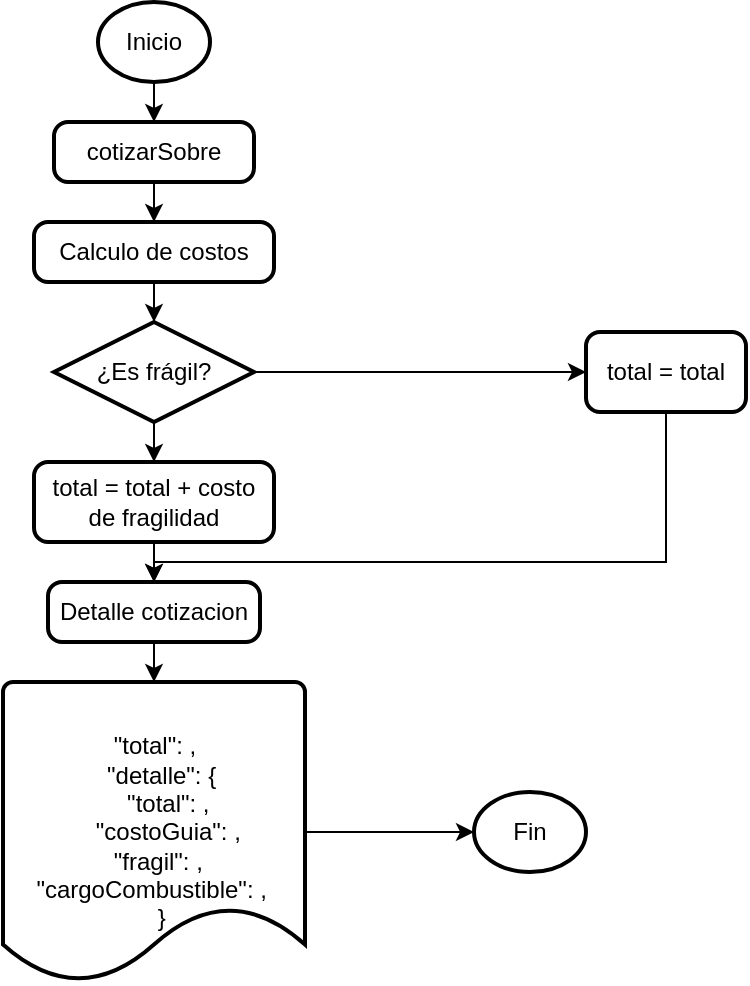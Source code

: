 <mxfile version="24.0.1" type="github">
  <diagram id="C5RBs43oDa-KdzZeNtuy" name="Page-1">
    <mxGraphModel dx="954" dy="600" grid="1" gridSize="10" guides="1" tooltips="1" connect="1" arrows="1" fold="1" page="1" pageScale="1" pageWidth="827" pageHeight="1169" math="0" shadow="0">
      <root>
        <mxCell id="WIyWlLk6GJQsqaUBKTNV-0" />
        <mxCell id="WIyWlLk6GJQsqaUBKTNV-1" parent="WIyWlLk6GJQsqaUBKTNV-0" />
        <mxCell id="ihSQ56KvTefY_zQLN308-0" style="edgeStyle=orthogonalEdgeStyle;rounded=0;orthogonalLoop=1;jettySize=auto;html=1;exitX=0.5;exitY=1;exitDx=0;exitDy=0;exitPerimeter=0;entryX=0.5;entryY=0;entryDx=0;entryDy=0;" edge="1" parent="WIyWlLk6GJQsqaUBKTNV-1" source="ihSQ56KvTefY_zQLN308-1" target="ihSQ56KvTefY_zQLN308-4">
          <mxGeometry relative="1" as="geometry" />
        </mxCell>
        <mxCell id="ihSQ56KvTefY_zQLN308-1" value="Inicio" style="strokeWidth=2;html=1;shape=mxgraph.flowchart.start_1;whiteSpace=wrap;" vertex="1" parent="WIyWlLk6GJQsqaUBKTNV-1">
          <mxGeometry x="386" y="10" width="56" height="40" as="geometry" />
        </mxCell>
        <mxCell id="ihSQ56KvTefY_zQLN308-2" value="Fin" style="strokeWidth=2;html=1;shape=mxgraph.flowchart.start_1;whiteSpace=wrap;" vertex="1" parent="WIyWlLk6GJQsqaUBKTNV-1">
          <mxGeometry x="574" y="405" width="56" height="40" as="geometry" />
        </mxCell>
        <mxCell id="ihSQ56KvTefY_zQLN308-3" style="edgeStyle=orthogonalEdgeStyle;rounded=0;orthogonalLoop=1;jettySize=auto;html=1;exitX=0.5;exitY=1;exitDx=0;exitDy=0;entryX=0.5;entryY=0;entryDx=0;entryDy=0;" edge="1" parent="WIyWlLk6GJQsqaUBKTNV-1" source="ihSQ56KvTefY_zQLN308-4" target="ihSQ56KvTefY_zQLN308-5">
          <mxGeometry relative="1" as="geometry" />
        </mxCell>
        <mxCell id="ihSQ56KvTefY_zQLN308-4" value="cotizarSobre" style="rounded=1;whiteSpace=wrap;html=1;absoluteArcSize=1;arcSize=14;strokeWidth=2;" vertex="1" parent="WIyWlLk6GJQsqaUBKTNV-1">
          <mxGeometry x="364" y="70" width="100" height="30" as="geometry" />
        </mxCell>
        <mxCell id="ihSQ56KvTefY_zQLN308-5" value="Calculo de costos" style="rounded=1;whiteSpace=wrap;html=1;absoluteArcSize=1;arcSize=14;strokeWidth=2;" vertex="1" parent="WIyWlLk6GJQsqaUBKTNV-1">
          <mxGeometry x="354" y="120" width="120" height="30" as="geometry" />
        </mxCell>
        <mxCell id="ihSQ56KvTefY_zQLN308-6" style="edgeStyle=orthogonalEdgeStyle;rounded=0;orthogonalLoop=1;jettySize=auto;html=1;exitX=0.5;exitY=1;exitDx=0;exitDy=0;exitPerimeter=0;entryX=0.5;entryY=0;entryDx=0;entryDy=0;" edge="1" parent="WIyWlLk6GJQsqaUBKTNV-1" source="ihSQ56KvTefY_zQLN308-8" target="ihSQ56KvTefY_zQLN308-10">
          <mxGeometry relative="1" as="geometry" />
        </mxCell>
        <mxCell id="ihSQ56KvTefY_zQLN308-7" style="edgeStyle=orthogonalEdgeStyle;rounded=0;orthogonalLoop=1;jettySize=auto;html=1;exitX=1;exitY=0.5;exitDx=0;exitDy=0;exitPerimeter=0;entryX=0;entryY=0.5;entryDx=0;entryDy=0;" edge="1" parent="WIyWlLk6GJQsqaUBKTNV-1" source="ihSQ56KvTefY_zQLN308-8" target="ihSQ56KvTefY_zQLN308-12">
          <mxGeometry relative="1" as="geometry" />
        </mxCell>
        <mxCell id="ihSQ56KvTefY_zQLN308-8" value="¿Es frágil?" style="strokeWidth=2;html=1;shape=mxgraph.flowchart.decision;whiteSpace=wrap;" vertex="1" parent="WIyWlLk6GJQsqaUBKTNV-1">
          <mxGeometry x="364" y="170" width="100" height="50" as="geometry" />
        </mxCell>
        <mxCell id="ihSQ56KvTefY_zQLN308-9" style="edgeStyle=orthogonalEdgeStyle;rounded=0;orthogonalLoop=1;jettySize=auto;html=1;exitX=0.5;exitY=1;exitDx=0;exitDy=0;entryX=0.5;entryY=0;entryDx=0;entryDy=0;" edge="1" parent="WIyWlLk6GJQsqaUBKTNV-1" source="ihSQ56KvTefY_zQLN308-10" target="ihSQ56KvTefY_zQLN308-13">
          <mxGeometry relative="1" as="geometry" />
        </mxCell>
        <mxCell id="ihSQ56KvTefY_zQLN308-10" value="total = total + costo de fragilidad" style="rounded=1;whiteSpace=wrap;html=1;absoluteArcSize=1;arcSize=14;strokeWidth=2;" vertex="1" parent="WIyWlLk6GJQsqaUBKTNV-1">
          <mxGeometry x="354" y="240" width="120" height="40" as="geometry" />
        </mxCell>
        <mxCell id="ihSQ56KvTefY_zQLN308-11" style="edgeStyle=orthogonalEdgeStyle;rounded=0;orthogonalLoop=1;jettySize=auto;html=1;exitX=0.5;exitY=1;exitDx=0;exitDy=0;entryX=0.5;entryY=0;entryDx=0;entryDy=0;" edge="1" parent="WIyWlLk6GJQsqaUBKTNV-1" source="ihSQ56KvTefY_zQLN308-12" target="ihSQ56KvTefY_zQLN308-13">
          <mxGeometry relative="1" as="geometry">
            <Array as="points">
              <mxPoint x="670" y="290" />
              <mxPoint x="414" y="290" />
            </Array>
          </mxGeometry>
        </mxCell>
        <mxCell id="ihSQ56KvTefY_zQLN308-12" value="total = total" style="rounded=1;whiteSpace=wrap;html=1;absoluteArcSize=1;arcSize=14;strokeWidth=2;" vertex="1" parent="WIyWlLk6GJQsqaUBKTNV-1">
          <mxGeometry x="630" y="175" width="80" height="40" as="geometry" />
        </mxCell>
        <mxCell id="ihSQ56KvTefY_zQLN308-13" value="Detalle cotizacion" style="rounded=1;whiteSpace=wrap;html=1;absoluteArcSize=1;arcSize=14;strokeWidth=2;" vertex="1" parent="WIyWlLk6GJQsqaUBKTNV-1">
          <mxGeometry x="361" y="300" width="106" height="30" as="geometry" />
        </mxCell>
        <mxCell id="ihSQ56KvTefY_zQLN308-14" style="edgeStyle=orthogonalEdgeStyle;rounded=0;orthogonalLoop=1;jettySize=auto;html=1;exitX=0.5;exitY=1;exitDx=0;exitDy=0;entryX=0.5;entryY=0;entryDx=0;entryDy=0;entryPerimeter=0;" edge="1" parent="WIyWlLk6GJQsqaUBKTNV-1" source="ihSQ56KvTefY_zQLN308-5" target="ihSQ56KvTefY_zQLN308-8">
          <mxGeometry relative="1" as="geometry" />
        </mxCell>
        <mxCell id="ihSQ56KvTefY_zQLN308-15" value="&lt;div style=&quot;line-height: 120%;&quot;&gt;&lt;span style=&quot;background-color: initial;&quot;&gt;&quot;total&quot;: ,&lt;/span&gt;&lt;br&gt;&lt;/div&gt;&lt;div style=&quot;line-height: 120%;&quot;&gt;&amp;nbsp; &quot;detalle&quot;: {&lt;/div&gt;&lt;div style=&quot;line-height: 120%;&quot;&gt;&amp;nbsp; &amp;nbsp; &quot;total&quot;: ,&lt;/div&gt;&lt;div style=&quot;line-height: 120%;&quot;&gt;&amp;nbsp; &amp;nbsp; &quot;costoGuia&quot;: ,&lt;/div&gt;&lt;div style=&quot;line-height: 120%;&quot;&gt;&amp;nbsp; &amp;nbsp; &quot;fragil&quot;: ,&lt;span style=&quot;background-color: initial;&quot;&gt;&amp;nbsp; &amp;nbsp; &quot;cargoCombustible&quot;: ,&lt;/span&gt;&lt;span style=&quot;background-color: initial;&quot;&gt;&amp;nbsp;&lt;/span&gt;&lt;/div&gt;&lt;div style=&quot;line-height: 120%;&quot;&gt;&amp;nbsp; }&lt;/div&gt;" style="strokeWidth=2;html=1;shape=mxgraph.flowchart.document2;whiteSpace=wrap;size=0.25;" vertex="1" parent="WIyWlLk6GJQsqaUBKTNV-1">
          <mxGeometry x="338.5" y="350" width="151" height="150" as="geometry" />
        </mxCell>
        <mxCell id="ihSQ56KvTefY_zQLN308-16" style="edgeStyle=orthogonalEdgeStyle;rounded=0;orthogonalLoop=1;jettySize=auto;html=1;exitX=0.5;exitY=1;exitDx=0;exitDy=0;entryX=0.5;entryY=0;entryDx=0;entryDy=0;entryPerimeter=0;" edge="1" parent="WIyWlLk6GJQsqaUBKTNV-1" source="ihSQ56KvTefY_zQLN308-13" target="ihSQ56KvTefY_zQLN308-15">
          <mxGeometry relative="1" as="geometry" />
        </mxCell>
        <mxCell id="ihSQ56KvTefY_zQLN308-17" style="edgeStyle=orthogonalEdgeStyle;rounded=0;orthogonalLoop=1;jettySize=auto;html=1;exitX=1;exitY=0.5;exitDx=0;exitDy=0;exitPerimeter=0;entryX=0;entryY=0.5;entryDx=0;entryDy=0;entryPerimeter=0;" edge="1" parent="WIyWlLk6GJQsqaUBKTNV-1" source="ihSQ56KvTefY_zQLN308-15" target="ihSQ56KvTefY_zQLN308-2">
          <mxGeometry relative="1" as="geometry" />
        </mxCell>
      </root>
    </mxGraphModel>
  </diagram>
</mxfile>
